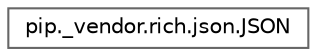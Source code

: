 digraph "Graphical Class Hierarchy"
{
 // LATEX_PDF_SIZE
  bgcolor="transparent";
  edge [fontname=Helvetica,fontsize=10,labelfontname=Helvetica,labelfontsize=10];
  node [fontname=Helvetica,fontsize=10,shape=box,height=0.2,width=0.4];
  rankdir="LR";
  Node0 [id="Node000000",label="pip._vendor.rich.json.JSON",height=0.2,width=0.4,color="grey40", fillcolor="white", style="filled",URL="$d5/d3d/classpip_1_1__vendor_1_1rich_1_1json_1_1JSON.html",tooltip=" "];
}
